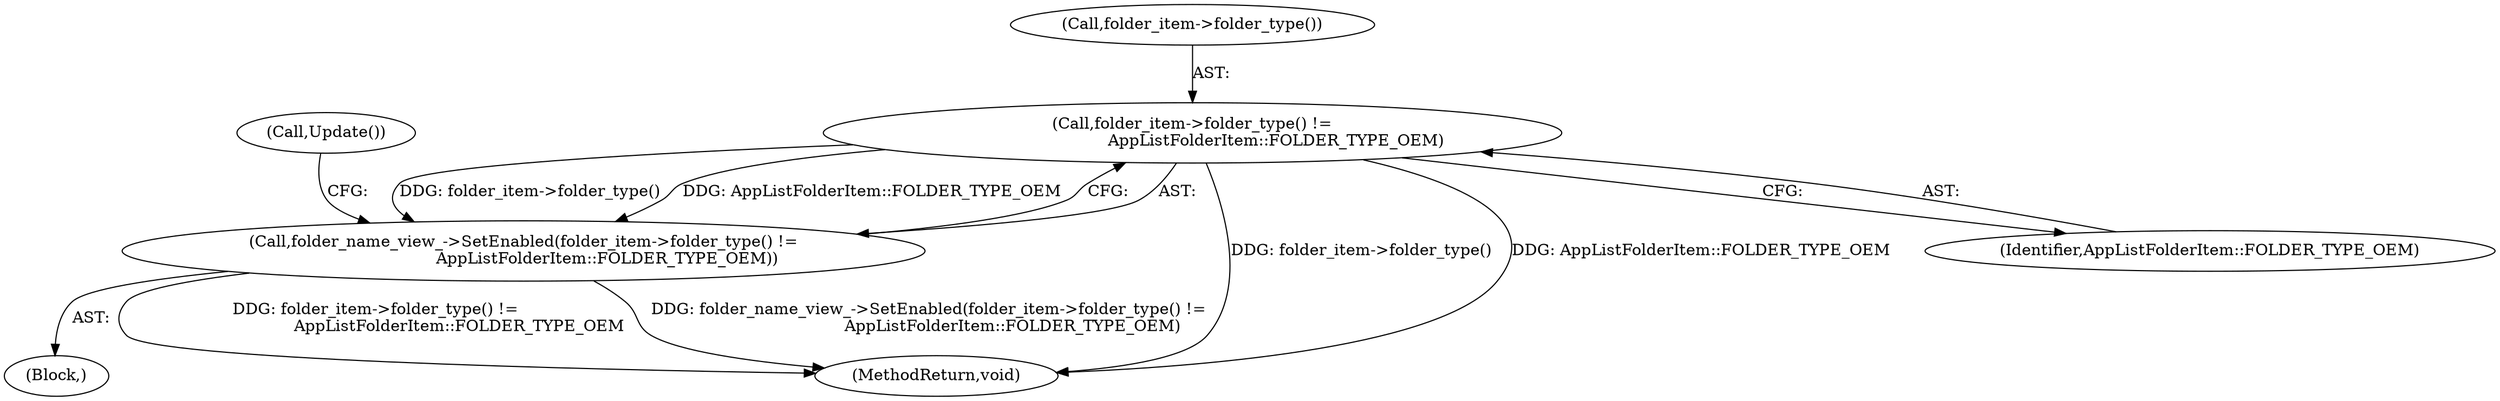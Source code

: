 digraph "1_Chrome_92029a982fac85a4ebb614a825012a2e9ee84ef3_0@del" {
"1000117" [label="(Call,folder_item->folder_type() !=\n                                 AppListFolderItem::FOLDER_TYPE_OEM)"];
"1000116" [label="(Call,folder_name_view_->SetEnabled(folder_item->folder_type() !=\n                                 AppListFolderItem::FOLDER_TYPE_OEM))"];
"1000121" [label="(MethodReturn,void)"];
"1000102" [label="(Block,)"];
"1000116" [label="(Call,folder_name_view_->SetEnabled(folder_item->folder_type() !=\n                                 AppListFolderItem::FOLDER_TYPE_OEM))"];
"1000119" [label="(Identifier,AppListFolderItem::FOLDER_TYPE_OEM)"];
"1000120" [label="(Call,Update())"];
"1000118" [label="(Call,folder_item->folder_type())"];
"1000117" [label="(Call,folder_item->folder_type() !=\n                                 AppListFolderItem::FOLDER_TYPE_OEM)"];
"1000117" -> "1000116"  [label="AST: "];
"1000117" -> "1000119"  [label="CFG: "];
"1000118" -> "1000117"  [label="AST: "];
"1000119" -> "1000117"  [label="AST: "];
"1000116" -> "1000117"  [label="CFG: "];
"1000117" -> "1000121"  [label="DDG: folder_item->folder_type()"];
"1000117" -> "1000121"  [label="DDG: AppListFolderItem::FOLDER_TYPE_OEM"];
"1000117" -> "1000116"  [label="DDG: folder_item->folder_type()"];
"1000117" -> "1000116"  [label="DDG: AppListFolderItem::FOLDER_TYPE_OEM"];
"1000116" -> "1000102"  [label="AST: "];
"1000120" -> "1000116"  [label="CFG: "];
"1000116" -> "1000121"  [label="DDG: folder_item->folder_type() !=\n                                 AppListFolderItem::FOLDER_TYPE_OEM"];
"1000116" -> "1000121"  [label="DDG: folder_name_view_->SetEnabled(folder_item->folder_type() !=\n                                 AppListFolderItem::FOLDER_TYPE_OEM)"];
}
